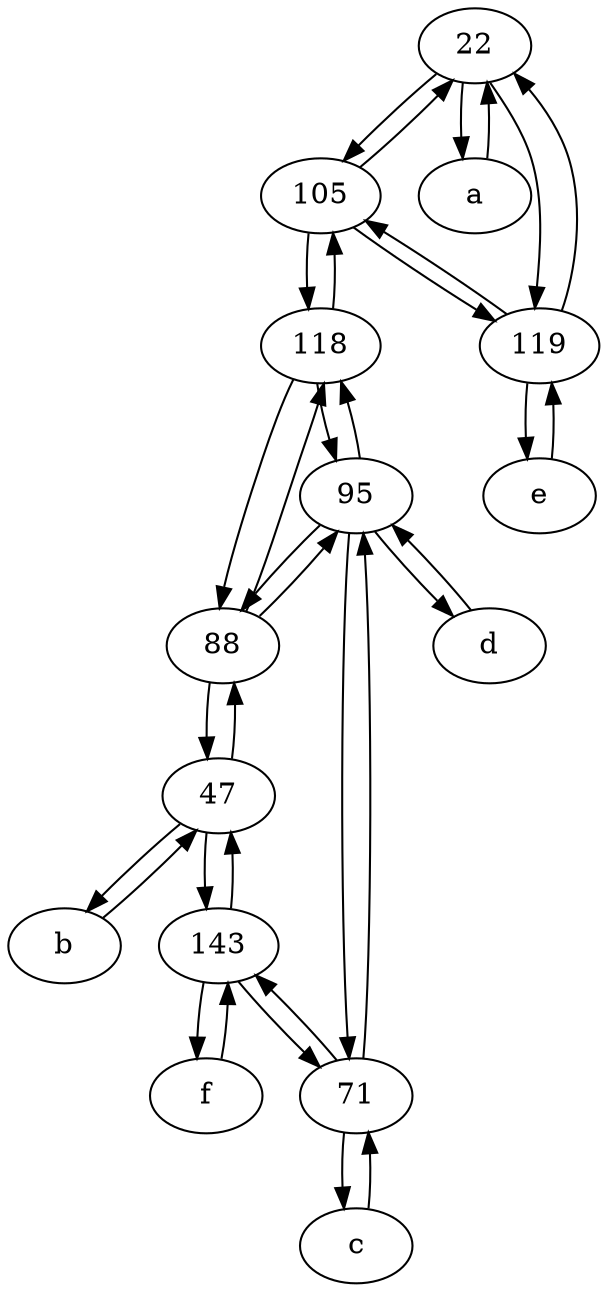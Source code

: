 digraph  {
	22;
	105;
	88;
	a [pos="40,10!"];
	d [pos="20,30!"];
	47;
	143;
	95;
	119;
	c [pos="20,10!"];
	b [pos="50,20!"];
	f [pos="15,45!"];
	71;
	e [pos="30,50!"];
	118;
	143 -> 47;
	95 -> 71;
	105 -> 119;
	88 -> 47;
	71 -> 95;
	47 -> 143;
	d -> 95;
	c -> 71;
	118 -> 105;
	95 -> 118;
	118 -> 95;
	a -> 22;
	95 -> 88;
	95 -> d;
	f -> 143;
	143 -> f;
	b -> 47;
	88 -> 118;
	47 -> 88;
	119 -> 22;
	88 -> 95;
	119 -> e;
	71 -> c;
	105 -> 22;
	47 -> b;
	22 -> 105;
	105 -> 118;
	119 -> 105;
	e -> 119;
	143 -> 71;
	71 -> 143;
	22 -> 119;
	118 -> 88;
	22 -> a;

	}